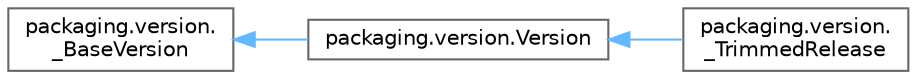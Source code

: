 digraph "Graphical Class Hierarchy"
{
 // LATEX_PDF_SIZE
  bgcolor="transparent";
  edge [fontname=Helvetica,fontsize=10,labelfontname=Helvetica,labelfontsize=10];
  node [fontname=Helvetica,fontsize=10,shape=box,height=0.2,width=0.4];
  rankdir="LR";
  Node0 [id="Node000000",label="packaging.version.\l_BaseVersion",height=0.2,width=0.4,color="grey40", fillcolor="white", style="filled",URL="$de/d1b/classpackaging_1_1version_1_1__BaseVersion.html",tooltip=" "];
  Node0 -> Node1 [id="edge4521_Node000000_Node000001",dir="back",color="steelblue1",style="solid",tooltip=" "];
  Node1 [id="Node000001",label="packaging.version.Version",height=0.2,width=0.4,color="grey40", fillcolor="white", style="filled",URL="$d7/dca/classpackaging_1_1version_1_1Version.html",tooltip=" "];
  Node1 -> Node2 [id="edge4522_Node000001_Node000002",dir="back",color="steelblue1",style="solid",tooltip=" "];
  Node2 [id="Node000002",label="packaging.version.\l_TrimmedRelease",height=0.2,width=0.4,color="grey40", fillcolor="white", style="filled",URL="$d0/d2f/classpackaging_1_1version_1_1__TrimmedRelease.html",tooltip=" "];
}
